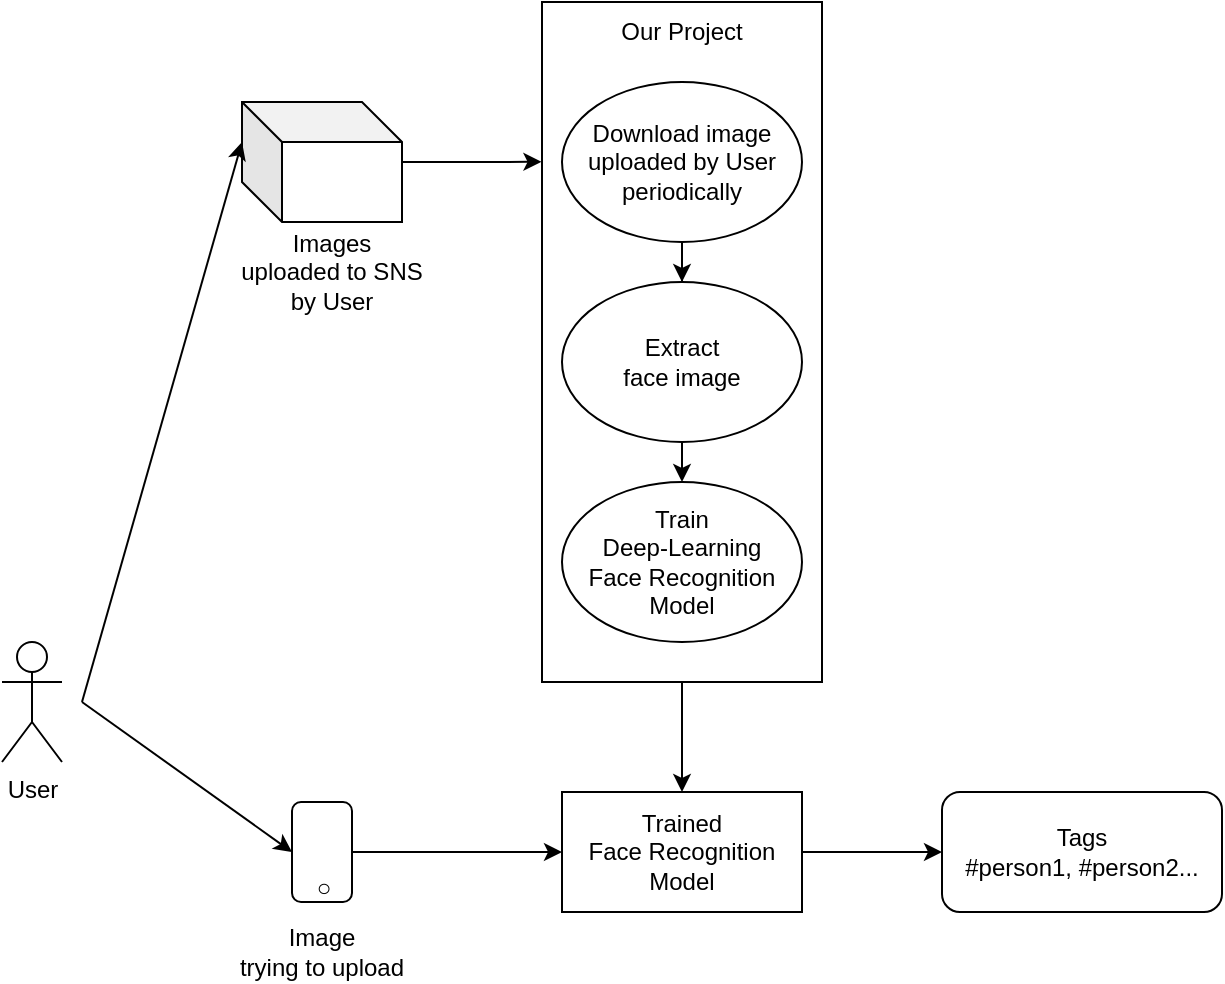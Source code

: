 <mxfile version="21.3.0" type="device">
  <diagram name="페이지-1" id="Uo_mIerZIIeKF8Xnc2w3">
    <mxGraphModel dx="862" dy="610" grid="1" gridSize="10" guides="1" tooltips="1" connect="1" arrows="1" fold="1" page="1" pageScale="1" pageWidth="827" pageHeight="1169" math="0" shadow="0">
      <root>
        <mxCell id="0" />
        <mxCell id="1" parent="0" />
        <mxCell id="B5aGYssZvOTrnuau2Bmx-1" value="User" style="shape=umlActor;verticalLabelPosition=bottom;verticalAlign=top;html=1;outlineConnect=0;" vertex="1" parent="1">
          <mxGeometry x="90" y="520" width="30" height="60" as="geometry" />
        </mxCell>
        <mxCell id="B5aGYssZvOTrnuau2Bmx-17" style="edgeStyle=orthogonalEdgeStyle;rounded=0;orthogonalLoop=1;jettySize=auto;html=1;entryX=-0.002;entryY=0.235;entryDx=0;entryDy=0;entryPerimeter=0;" edge="1" parent="1" source="B5aGYssZvOTrnuau2Bmx-8" target="B5aGYssZvOTrnuau2Bmx-12">
          <mxGeometry relative="1" as="geometry" />
        </mxCell>
        <mxCell id="B5aGYssZvOTrnuau2Bmx-8" value="" style="shape=cube;whiteSpace=wrap;html=1;boundedLbl=1;backgroundOutline=1;darkOpacity=0.05;darkOpacity2=0.1;" vertex="1" parent="1">
          <mxGeometry x="210" y="250" width="80" height="60" as="geometry" />
        </mxCell>
        <mxCell id="B5aGYssZvOTrnuau2Bmx-9" value="Images&lt;br&gt;uploaded to SNS&lt;br&gt;by User" style="text;html=1;strokeColor=none;fillColor=none;align=center;verticalAlign=middle;whiteSpace=wrap;rounded=0;" vertex="1" parent="1">
          <mxGeometry x="200" y="310" width="110" height="50" as="geometry" />
        </mxCell>
        <mxCell id="B5aGYssZvOTrnuau2Bmx-25" style="edgeStyle=orthogonalEdgeStyle;rounded=0;orthogonalLoop=1;jettySize=auto;html=1;exitX=0.5;exitY=1;exitDx=0;exitDy=0;entryX=0.5;entryY=0;entryDx=0;entryDy=0;" edge="1" parent="1" source="B5aGYssZvOTrnuau2Bmx-12" target="B5aGYssZvOTrnuau2Bmx-24">
          <mxGeometry relative="1" as="geometry" />
        </mxCell>
        <mxCell id="B5aGYssZvOTrnuau2Bmx-12" value="" style="rounded=0;whiteSpace=wrap;html=1;" vertex="1" parent="1">
          <mxGeometry x="360" y="200" width="140" height="340" as="geometry" />
        </mxCell>
        <mxCell id="B5aGYssZvOTrnuau2Bmx-19" style="edgeStyle=orthogonalEdgeStyle;rounded=0;orthogonalLoop=1;jettySize=auto;html=1;exitX=0.5;exitY=1;exitDx=0;exitDy=0;" edge="1" parent="1" source="B5aGYssZvOTrnuau2Bmx-13" target="B5aGYssZvOTrnuau2Bmx-14">
          <mxGeometry relative="1" as="geometry" />
        </mxCell>
        <mxCell id="B5aGYssZvOTrnuau2Bmx-13" value="Download image&lt;br&gt;uploaded by User&lt;br&gt;periodically" style="ellipse;whiteSpace=wrap;html=1;" vertex="1" parent="1">
          <mxGeometry x="370" y="240" width="120" height="80" as="geometry" />
        </mxCell>
        <mxCell id="B5aGYssZvOTrnuau2Bmx-20" style="edgeStyle=orthogonalEdgeStyle;rounded=0;orthogonalLoop=1;jettySize=auto;html=1;exitX=0.5;exitY=1;exitDx=0;exitDy=0;entryX=0.5;entryY=0;entryDx=0;entryDy=0;" edge="1" parent="1" source="B5aGYssZvOTrnuau2Bmx-14" target="B5aGYssZvOTrnuau2Bmx-15">
          <mxGeometry relative="1" as="geometry" />
        </mxCell>
        <mxCell id="B5aGYssZvOTrnuau2Bmx-14" value="Extract&lt;br&gt;face image" style="ellipse;whiteSpace=wrap;html=1;" vertex="1" parent="1">
          <mxGeometry x="370" y="340" width="120" height="80" as="geometry" />
        </mxCell>
        <mxCell id="B5aGYssZvOTrnuau2Bmx-15" value="Train&lt;br&gt;Deep-Learning&lt;br&gt;Face Recognition&lt;br&gt;Model" style="ellipse;whiteSpace=wrap;html=1;" vertex="1" parent="1">
          <mxGeometry x="370" y="440" width="120" height="80" as="geometry" />
        </mxCell>
        <mxCell id="B5aGYssZvOTrnuau2Bmx-16" value="Our Project" style="text;html=1;strokeColor=none;fillColor=none;align=center;verticalAlign=middle;whiteSpace=wrap;rounded=0;" vertex="1" parent="1">
          <mxGeometry x="370" y="200" width="120" height="30" as="geometry" />
        </mxCell>
        <mxCell id="B5aGYssZvOTrnuau2Bmx-18" value="" style="endArrow=classic;html=1;rounded=0;entryX=0;entryY=0;entryDx=0;entryDy=20;entryPerimeter=0;" edge="1" parent="1" target="B5aGYssZvOTrnuau2Bmx-8">
          <mxGeometry width="50" height="50" relative="1" as="geometry">
            <mxPoint x="130" y="550" as="sourcePoint" />
            <mxPoint x="530" y="420" as="targetPoint" />
          </mxGeometry>
        </mxCell>
        <mxCell id="B5aGYssZvOTrnuau2Bmx-26" style="edgeStyle=orthogonalEdgeStyle;rounded=0;orthogonalLoop=1;jettySize=auto;html=1;exitX=1;exitY=0.5;exitDx=0;exitDy=0;" edge="1" parent="1" source="B5aGYssZvOTrnuau2Bmx-21" target="B5aGYssZvOTrnuau2Bmx-24">
          <mxGeometry relative="1" as="geometry" />
        </mxCell>
        <mxCell id="B5aGYssZvOTrnuau2Bmx-21" value="" style="rounded=1;whiteSpace=wrap;html=1;" vertex="1" parent="1">
          <mxGeometry x="235" y="600" width="30" height="50" as="geometry" />
        </mxCell>
        <mxCell id="B5aGYssZvOTrnuau2Bmx-22" value="Image&lt;br&gt;trying to upload" style="text;html=1;strokeColor=none;fillColor=none;align=center;verticalAlign=middle;whiteSpace=wrap;rounded=0;" vertex="1" parent="1">
          <mxGeometry x="205" y="660" width="90" height="30" as="geometry" />
        </mxCell>
        <mxCell id="B5aGYssZvOTrnuau2Bmx-34" style="edgeStyle=orthogonalEdgeStyle;rounded=0;orthogonalLoop=1;jettySize=auto;html=1;exitX=1;exitY=0.5;exitDx=0;exitDy=0;entryX=0;entryY=0.5;entryDx=0;entryDy=0;" edge="1" parent="1" source="B5aGYssZvOTrnuau2Bmx-24" target="B5aGYssZvOTrnuau2Bmx-33">
          <mxGeometry relative="1" as="geometry" />
        </mxCell>
        <mxCell id="B5aGYssZvOTrnuau2Bmx-24" value="Trained&lt;br&gt;Face Recognition&lt;br&gt;Model" style="rounded=0;whiteSpace=wrap;html=1;" vertex="1" parent="1">
          <mxGeometry x="370" y="595" width="120" height="60" as="geometry" />
        </mxCell>
        <mxCell id="B5aGYssZvOTrnuau2Bmx-27" value="" style="endArrow=classic;html=1;rounded=0;entryX=0;entryY=0.5;entryDx=0;entryDy=0;" edge="1" parent="1" target="B5aGYssZvOTrnuau2Bmx-21">
          <mxGeometry width="50" height="50" relative="1" as="geometry">
            <mxPoint x="130" y="550" as="sourcePoint" />
            <mxPoint x="210" y="500" as="targetPoint" />
          </mxGeometry>
        </mxCell>
        <mxCell id="B5aGYssZvOTrnuau2Bmx-30" value="○" style="text;html=1;strokeColor=none;fillColor=none;align=center;verticalAlign=middle;whiteSpace=wrap;rounded=0;" vertex="1" parent="1">
          <mxGeometry x="241" y="628" width="20" height="30" as="geometry" />
        </mxCell>
        <mxCell id="B5aGYssZvOTrnuau2Bmx-33" value="Tags&lt;br&gt;#person1, #person2..." style="rounded=1;whiteSpace=wrap;html=1;" vertex="1" parent="1">
          <mxGeometry x="560" y="595" width="140" height="60" as="geometry" />
        </mxCell>
      </root>
    </mxGraphModel>
  </diagram>
</mxfile>
